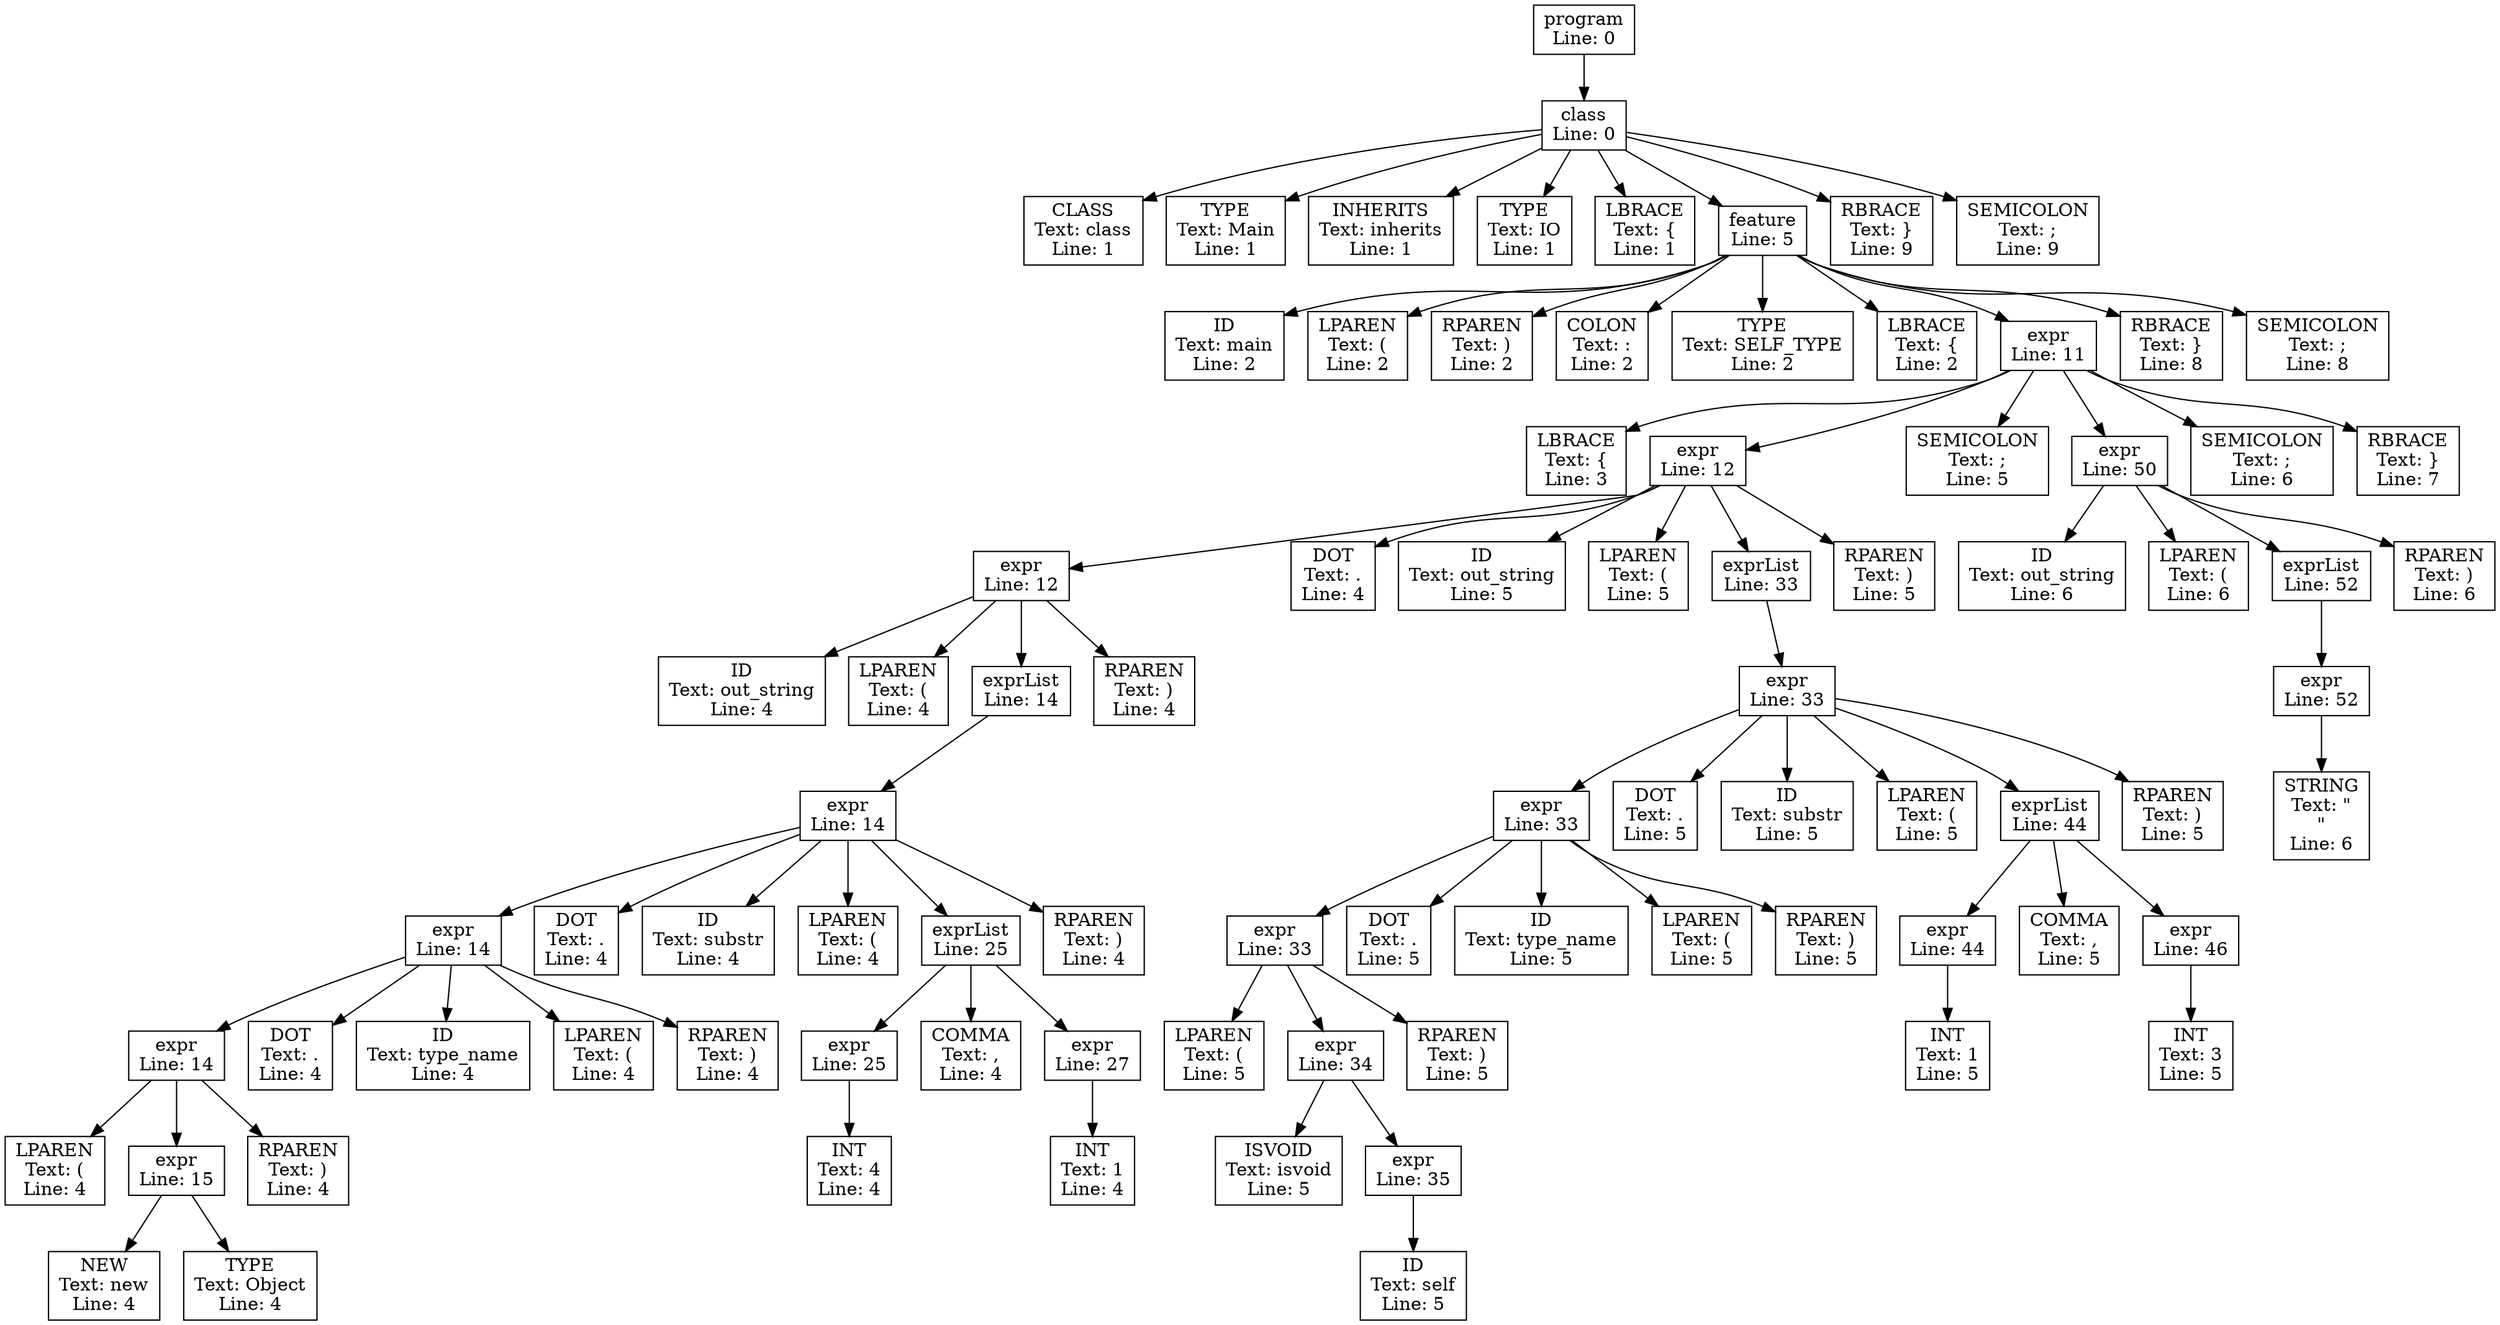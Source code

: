 digraph ParseTree {
    node [shape=box];
    0 [label="program\nLine: 0"];
    1 [label="class\nLine: 0"];
    2 [label="CLASS\nText: class\nLine: 1"];
    1 -> 2;
    3 [label="TYPE\nText: Main\nLine: 1"];
    1 -> 3;
    4 [label="INHERITS\nText: inherits\nLine: 1"];
    1 -> 4;
    5 [label="TYPE\nText: IO\nLine: 1"];
    1 -> 5;
    6 [label="LBRACE\nText: {\nLine: 1"];
    1 -> 6;
    7 [label="feature\nLine: 5"];
    8 [label="ID\nText: main\nLine: 2"];
    7 -> 8;
    9 [label="LPAREN\nText: (\nLine: 2"];
    7 -> 9;
    10 [label="RPAREN\nText: )\nLine: 2"];
    7 -> 10;
    11 [label="COLON\nText: :\nLine: 2"];
    7 -> 11;
    12 [label="TYPE\nText: SELF_TYPE\nLine: 2"];
    7 -> 12;
    13 [label="LBRACE\nText: {\nLine: 2"];
    7 -> 13;
    14 [label="expr\nLine: 11"];
    15 [label="LBRACE\nText: {\nLine: 3"];
    14 -> 15;
    16 [label="expr\nLine: 12"];
    17 [label="expr\nLine: 12"];
    18 [label="ID\nText: out_string\nLine: 4"];
    17 -> 18;
    19 [label="LPAREN\nText: (\nLine: 4"];
    17 -> 19;
    20 [label="exprList\nLine: 14"];
    21 [label="expr\nLine: 14"];
    22 [label="expr\nLine: 14"];
    23 [label="expr\nLine: 14"];
    24 [label="LPAREN\nText: (\nLine: 4"];
    23 -> 24;
    25 [label="expr\nLine: 15"];
    26 [label="NEW\nText: new\nLine: 4"];
    25 -> 26;
    27 [label="TYPE\nText: Object\nLine: 4"];
    25 -> 27;
    23 -> 25;
    28 [label="RPAREN\nText: )\nLine: 4"];
    23 -> 28;
    22 -> 23;
    29 [label="DOT\nText: .\nLine: 4"];
    22 -> 29;
    30 [label="ID\nText: type_name\nLine: 4"];
    22 -> 30;
    31 [label="LPAREN\nText: (\nLine: 4"];
    22 -> 31;
    32 [label="RPAREN\nText: )\nLine: 4"];
    22 -> 32;
    21 -> 22;
    33 [label="DOT\nText: .\nLine: 4"];
    21 -> 33;
    34 [label="ID\nText: substr\nLine: 4"];
    21 -> 34;
    35 [label="LPAREN\nText: (\nLine: 4"];
    21 -> 35;
    36 [label="exprList\nLine: 25"];
    37 [label="expr\nLine: 25"];
    38 [label="INT\nText: 4\nLine: 4"];
    37 -> 38;
    36 -> 37;
    39 [label="COMMA\nText: ,\nLine: 4"];
    36 -> 39;
    40 [label="expr\nLine: 27"];
    41 [label="INT\nText: 1\nLine: 4"];
    40 -> 41;
    36 -> 40;
    21 -> 36;
    42 [label="RPAREN\nText: )\nLine: 4"];
    21 -> 42;
    20 -> 21;
    17 -> 20;
    43 [label="RPAREN\nText: )\nLine: 4"];
    17 -> 43;
    16 -> 17;
    44 [label="DOT\nText: .\nLine: 4"];
    16 -> 44;
    45 [label="ID\nText: out_string\nLine: 5"];
    16 -> 45;
    46 [label="LPAREN\nText: (\nLine: 5"];
    16 -> 46;
    47 [label="exprList\nLine: 33"];
    48 [label="expr\nLine: 33"];
    49 [label="expr\nLine: 33"];
    50 [label="expr\nLine: 33"];
    51 [label="LPAREN\nText: (\nLine: 5"];
    50 -> 51;
    52 [label="expr\nLine: 34"];
    53 [label="ISVOID\nText: isvoid\nLine: 5"];
    52 -> 53;
    54 [label="expr\nLine: 35"];
    55 [label="ID\nText: self\nLine: 5"];
    54 -> 55;
    52 -> 54;
    50 -> 52;
    56 [label="RPAREN\nText: )\nLine: 5"];
    50 -> 56;
    49 -> 50;
    57 [label="DOT\nText: .\nLine: 5"];
    49 -> 57;
    58 [label="ID\nText: type_name\nLine: 5"];
    49 -> 58;
    59 [label="LPAREN\nText: (\nLine: 5"];
    49 -> 59;
    60 [label="RPAREN\nText: )\nLine: 5"];
    49 -> 60;
    48 -> 49;
    61 [label="DOT\nText: .\nLine: 5"];
    48 -> 61;
    62 [label="ID\nText: substr\nLine: 5"];
    48 -> 62;
    63 [label="LPAREN\nText: (\nLine: 5"];
    48 -> 63;
    64 [label="exprList\nLine: 44"];
    65 [label="expr\nLine: 44"];
    66 [label="INT\nText: 1\nLine: 5"];
    65 -> 66;
    64 -> 65;
    67 [label="COMMA\nText: ,\nLine: 5"];
    64 -> 67;
    68 [label="expr\nLine: 46"];
    69 [label="INT\nText: 3\nLine: 5"];
    68 -> 69;
    64 -> 68;
    48 -> 64;
    70 [label="RPAREN\nText: )\nLine: 5"];
    48 -> 70;
    47 -> 48;
    16 -> 47;
    71 [label="RPAREN\nText: )\nLine: 5"];
    16 -> 71;
    14 -> 16;
    72 [label="SEMICOLON\nText: ;\nLine: 5"];
    14 -> 72;
    73 [label="expr\nLine: 50"];
    74 [label="ID\nText: out_string\nLine: 6"];
    73 -> 74;
    75 [label="LPAREN\nText: (\nLine: 6"];
    73 -> 75;
    76 [label="exprList\nLine: 52"];
    77 [label="expr\nLine: 52"];
    78 [label="STRING\nText: \"\n\"\nLine: 6"];
    77 -> 78;
    76 -> 77;
    73 -> 76;
    79 [label="RPAREN\nText: )\nLine: 6"];
    73 -> 79;
    14 -> 73;
    80 [label="SEMICOLON\nText: ;\nLine: 6"];
    14 -> 80;
    81 [label="RBRACE\nText: }\nLine: 7"];
    14 -> 81;
    7 -> 14;
    82 [label="RBRACE\nText: }\nLine: 8"];
    7 -> 82;
    83 [label="SEMICOLON\nText: ;\nLine: 8"];
    7 -> 83;
    1 -> 7;
    84 [label="RBRACE\nText: }\nLine: 9"];
    1 -> 84;
    85 [label="SEMICOLON\nText: ;\nLine: 9"];
    1 -> 85;
    0 -> 1;
}

